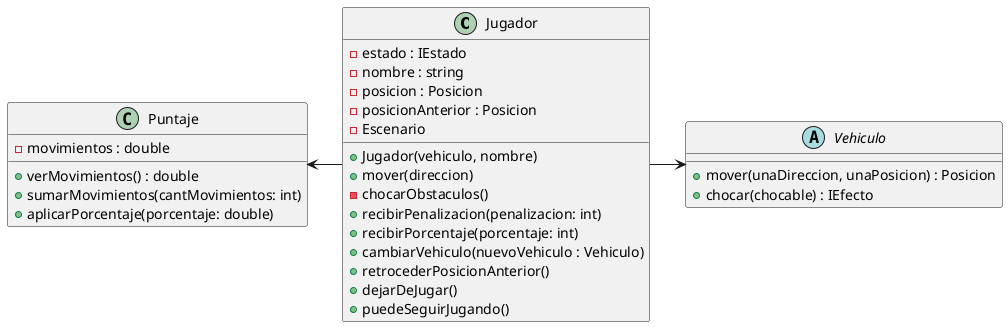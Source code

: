 @startuml
'https://plantuml.com/class-diagram

class Jugador {
    - estado : IEstado
    - nombre : string
    - posicion : Posicion
    - posicionAnterior : Posicion
    - Escenario
    + Jugador(vehiculo, nombre)
    + mover(direccion)
    - chocarObstaculos()
    + recibirPenalizacion(penalizacion: int)
    + recibirPorcentaje(porcentaje: int)
    + cambiarVehiculo(nuevoVehiculo : Vehiculo)
    + retrocederPosicionAnterior()
    + dejarDeJugar()
    + puedeSeguirJugando()
}

abstract class Vehiculo {
    + mover(unaDireccion, unaPosicion) : Posicion
    + chocar(chocable) : IEfecto
}

class Puntaje {
    - movimientos : double
    + verMovimientos() : double
    + sumarMovimientos(cantMovimientos: int)
    + aplicarPorcentaje(porcentaje: double)
}

Jugador -> Vehiculo
Puntaje <- Jugador

@enduml
